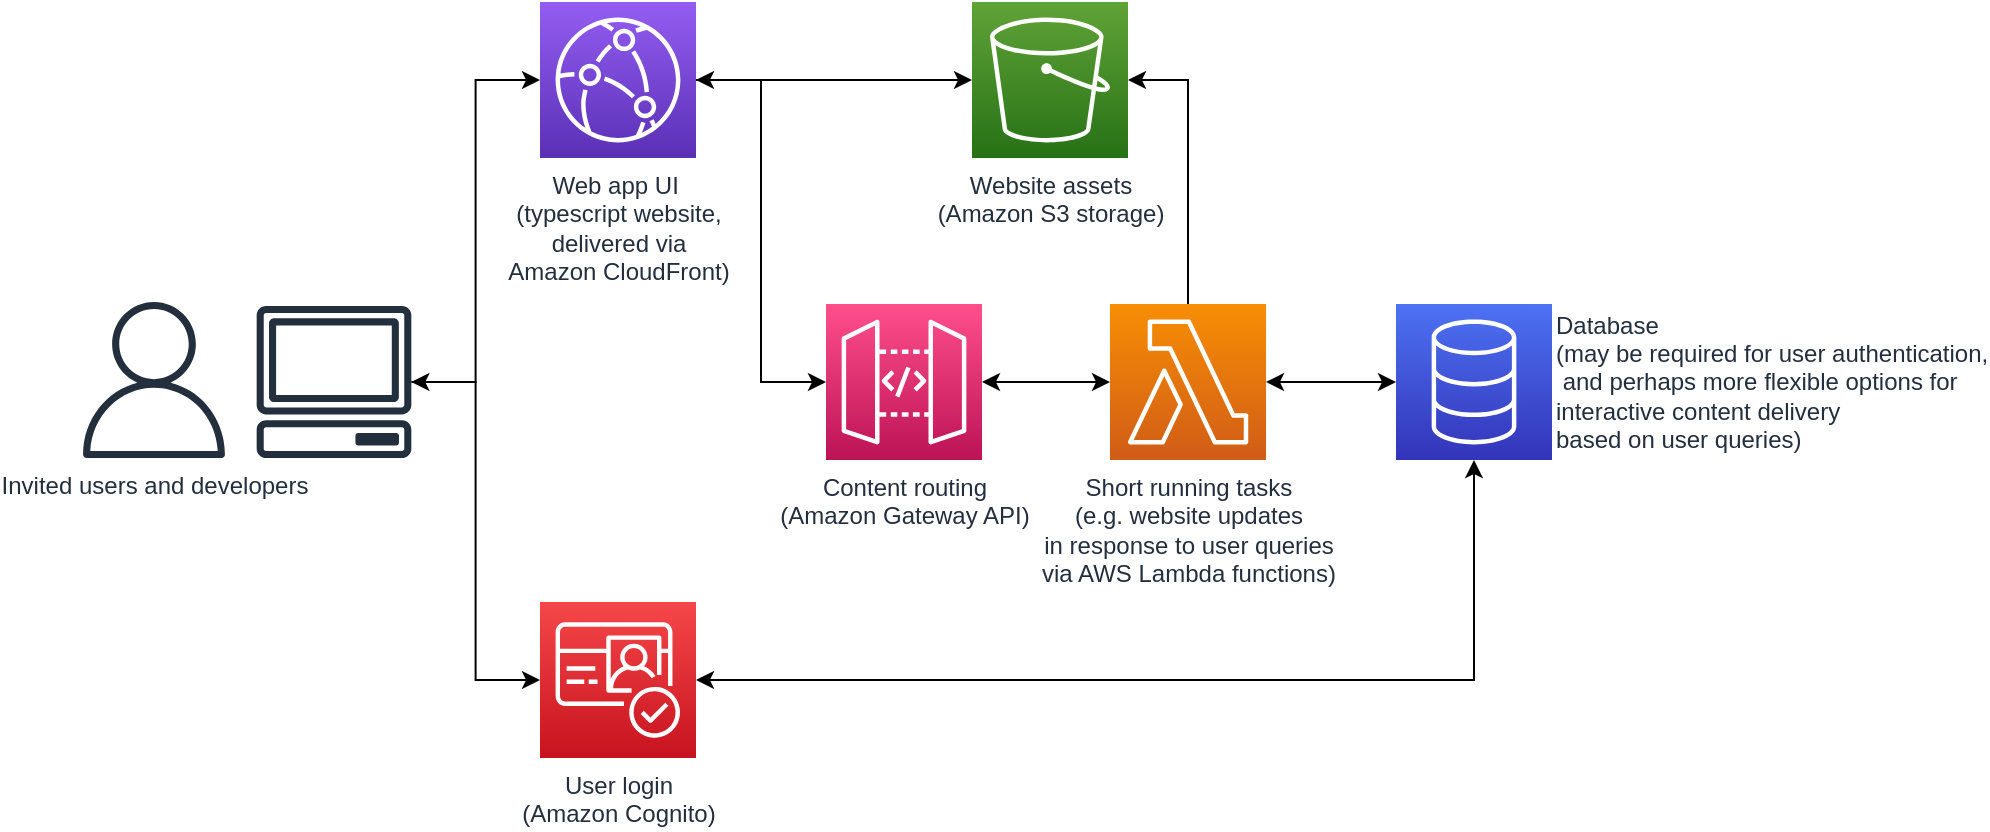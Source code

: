<mxfile version="20.8.16" type="device"><diagram name="Page-1" id="RGv9TI74jPi59Svr8u83"><mxGraphModel dx="1915" dy="1095" grid="1" gridSize="10" guides="1" tooltips="1" connect="1" arrows="1" fold="1" page="1" pageScale="1" pageWidth="827" pageHeight="1169" math="0" shadow="0"><root><mxCell id="0"/><mxCell id="1" parent="0"/><mxCell id="1CDelztY1TigTgvHSP-l-1" value="Website assets&lt;br&gt;(Amazon S3 storage)" style="sketch=0;points=[[0,0,0],[0.25,0,0],[0.5,0,0],[0.75,0,0],[1,0,0],[0,1,0],[0.25,1,0],[0.5,1,0],[0.75,1,0],[1,1,0],[0,0.25,0],[0,0.5,0],[0,0.75,0],[1,0.25,0],[1,0.5,0],[1,0.75,0]];outlineConnect=0;fontColor=#232F3E;gradientColor=#60A337;gradientDirection=north;fillColor=#277116;strokeColor=#ffffff;dashed=0;verticalLabelPosition=bottom;verticalAlign=top;align=center;html=1;fontSize=12;fontStyle=0;aspect=fixed;shape=mxgraph.aws4.resourceIcon;resIcon=mxgraph.aws4.s3;" vertex="1" parent="1"><mxGeometry x="448" y="220" width="78" height="78" as="geometry"/></mxCell><mxCell id="1CDelztY1TigTgvHSP-l-2" value="Invited users and developers" style="sketch=0;outlineConnect=0;fontColor=#232F3E;gradientColor=none;fillColor=#232F3D;strokeColor=none;dashed=0;verticalLabelPosition=bottom;verticalAlign=top;align=center;html=1;fontSize=12;fontStyle=0;aspect=fixed;pointerEvents=1;shape=mxgraph.aws4.user;" vertex="1" parent="1"><mxGeometry y="370" width="78" height="78" as="geometry"/></mxCell><mxCell id="1CDelztY1TigTgvHSP-l-13" style="edgeStyle=orthogonalEdgeStyle;rounded=0;orthogonalLoop=1;jettySize=auto;html=1;entryX=0;entryY=0.5;entryDx=0;entryDy=0;entryPerimeter=0;" edge="1" parent="1" source="1CDelztY1TigTgvHSP-l-3" target="1CDelztY1TigTgvHSP-l-8"><mxGeometry relative="1" as="geometry"/></mxCell><mxCell id="1CDelztY1TigTgvHSP-l-14" style="edgeStyle=orthogonalEdgeStyle;rounded=0;orthogonalLoop=1;jettySize=auto;html=1;entryX=0;entryY=0.5;entryDx=0;entryDy=0;entryPerimeter=0;startArrow=classic;startFill=1;" edge="1" parent="1" source="1CDelztY1TigTgvHSP-l-3" target="1CDelztY1TigTgvHSP-l-9"><mxGeometry relative="1" as="geometry"/></mxCell><mxCell id="1CDelztY1TigTgvHSP-l-3" value="" style="sketch=0;outlineConnect=0;fontColor=#232F3E;gradientColor=none;fillColor=#232F3D;strokeColor=none;dashed=0;verticalLabelPosition=bottom;verticalAlign=top;align=center;html=1;fontSize=12;fontStyle=0;aspect=fixed;pointerEvents=1;shape=mxgraph.aws4.client;" vertex="1" parent="1"><mxGeometry x="90" y="372" width="78" height="76" as="geometry"/></mxCell><mxCell id="1CDelztY1TigTgvHSP-l-7" value="Database&lt;br&gt;(may be required for user authentication,&lt;br&gt;&amp;nbsp;and perhaps more flexible options for &lt;br&gt;interactive content delivery&lt;br&gt;based on user queries)" style="sketch=0;points=[[0,0,0],[0.25,0,0],[0.5,0,0],[0.75,0,0],[1,0,0],[0,1,0],[0.25,1,0],[0.5,1,0],[0.75,1,0],[1,1,0],[0,0.25,0],[0,0.5,0],[0,0.75,0],[1,0.25,0],[1,0.5,0],[1,0.75,0]];outlineConnect=0;fontColor=#232F3E;gradientColor=#4D72F3;gradientDirection=north;fillColor=#3334B9;strokeColor=#ffffff;dashed=0;verticalLabelPosition=middle;verticalAlign=middle;align=left;html=1;fontSize=12;fontStyle=0;aspect=fixed;shape=mxgraph.aws4.resourceIcon;resIcon=mxgraph.aws4.database;labelPosition=right;" vertex="1" parent="1"><mxGeometry x="660" y="371" width="78" height="78" as="geometry"/></mxCell><mxCell id="1CDelztY1TigTgvHSP-l-22" style="edgeStyle=orthogonalEdgeStyle;rounded=0;orthogonalLoop=1;jettySize=auto;html=1;startArrow=classic;startFill=1;" edge="1" parent="1" source="1CDelztY1TigTgvHSP-l-8" target="1CDelztY1TigTgvHSP-l-7"><mxGeometry relative="1" as="geometry"/></mxCell><mxCell id="1CDelztY1TigTgvHSP-l-8" value="User login&lt;br&gt;(Amazon Cognito)" style="sketch=0;points=[[0,0,0],[0.25,0,0],[0.5,0,0],[0.75,0,0],[1,0,0],[0,1,0],[0.25,1,0],[0.5,1,0],[0.75,1,0],[1,1,0],[0,0.25,0],[0,0.5,0],[0,0.75,0],[1,0.25,0],[1,0.5,0],[1,0.75,0]];outlineConnect=0;fontColor=#232F3E;gradientColor=#F54749;gradientDirection=north;fillColor=#C7131F;strokeColor=#ffffff;dashed=0;verticalLabelPosition=bottom;verticalAlign=top;align=center;html=1;fontSize=12;fontStyle=0;aspect=fixed;shape=mxgraph.aws4.resourceIcon;resIcon=mxgraph.aws4.cognito;" vertex="1" parent="1"><mxGeometry x="232" y="520" width="78" height="78" as="geometry"/></mxCell><mxCell id="1CDelztY1TigTgvHSP-l-15" style="edgeStyle=orthogonalEdgeStyle;rounded=0;orthogonalLoop=1;jettySize=auto;html=1;entryX=0;entryY=0.5;entryDx=0;entryDy=0;entryPerimeter=0;" edge="1" parent="1" source="1CDelztY1TigTgvHSP-l-9" target="1CDelztY1TigTgvHSP-l-10"><mxGeometry relative="1" as="geometry"/></mxCell><mxCell id="1CDelztY1TigTgvHSP-l-16" style="edgeStyle=orthogonalEdgeStyle;rounded=0;orthogonalLoop=1;jettySize=auto;html=1;startArrow=classic;startFill=1;" edge="1" parent="1" source="1CDelztY1TigTgvHSP-l-9" target="1CDelztY1TigTgvHSP-l-1"><mxGeometry relative="1" as="geometry"/></mxCell><mxCell id="1CDelztY1TigTgvHSP-l-9" value="Web app UI&amp;nbsp;&lt;br&gt;(typescript website, &lt;br&gt;delivered via &lt;br&gt;Amazon CloudFront)" style="sketch=0;points=[[0,0,0],[0.25,0,0],[0.5,0,0],[0.75,0,0],[1,0,0],[0,1,0],[0.25,1,0],[0.5,1,0],[0.75,1,0],[1,1,0],[0,0.25,0],[0,0.5,0],[0,0.75,0],[1,0.25,0],[1,0.5,0],[1,0.75,0]];outlineConnect=0;fontColor=#232F3E;gradientColor=#945DF2;gradientDirection=north;fillColor=#5A30B5;strokeColor=#ffffff;dashed=0;verticalLabelPosition=bottom;verticalAlign=top;align=center;html=1;fontSize=12;fontStyle=0;aspect=fixed;shape=mxgraph.aws4.resourceIcon;resIcon=mxgraph.aws4.cloudfront;" vertex="1" parent="1"><mxGeometry x="232" y="220" width="78" height="78" as="geometry"/></mxCell><mxCell id="1CDelztY1TigTgvHSP-l-17" value="" style="edgeStyle=orthogonalEdgeStyle;rounded=0;orthogonalLoop=1;jettySize=auto;html=1;startArrow=classic;startFill=1;" edge="1" parent="1" source="1CDelztY1TigTgvHSP-l-10" target="1CDelztY1TigTgvHSP-l-11"><mxGeometry relative="1" as="geometry"/></mxCell><mxCell id="1CDelztY1TigTgvHSP-l-10" value="Content routing&lt;br&gt;(Amazon Gateway API)" style="sketch=0;points=[[0,0,0],[0.25,0,0],[0.5,0,0],[0.75,0,0],[1,0,0],[0,1,0],[0.25,1,0],[0.5,1,0],[0.75,1,0],[1,1,0],[0,0.25,0],[0,0.5,0],[0,0.75,0],[1,0.25,0],[1,0.5,0],[1,0.75,0]];outlineConnect=0;fontColor=#232F3E;gradientColor=#FF4F8B;gradientDirection=north;fillColor=#BC1356;strokeColor=#ffffff;dashed=0;verticalLabelPosition=bottom;verticalAlign=top;align=center;html=1;fontSize=12;fontStyle=0;aspect=fixed;shape=mxgraph.aws4.resourceIcon;resIcon=mxgraph.aws4.api_gateway;" vertex="1" parent="1"><mxGeometry x="375" y="371" width="78" height="78" as="geometry"/></mxCell><mxCell id="1CDelztY1TigTgvHSP-l-18" value="" style="edgeStyle=orthogonalEdgeStyle;rounded=0;orthogonalLoop=1;jettySize=auto;html=1;startArrow=classic;startFill=1;" edge="1" parent="1" source="1CDelztY1TigTgvHSP-l-11" target="1CDelztY1TigTgvHSP-l-7"><mxGeometry relative="1" as="geometry"/></mxCell><mxCell id="1CDelztY1TigTgvHSP-l-20" value="" style="edgeStyle=orthogonalEdgeStyle;rounded=0;orthogonalLoop=1;jettySize=auto;html=1;" edge="1" parent="1" source="1CDelztY1TigTgvHSP-l-11" target="1CDelztY1TigTgvHSP-l-1"><mxGeometry relative="1" as="geometry"><Array as="points"><mxPoint x="556" y="259"/></Array></mxGeometry></mxCell><mxCell id="1CDelztY1TigTgvHSP-l-11" value="Short running tasks &lt;br&gt;(e.g. website updates &lt;br&gt;in response to user queries&lt;br&gt;via AWS Lambda functions)" style="sketch=0;points=[[0,0,0],[0.25,0,0],[0.5,0,0],[0.75,0,0],[1,0,0],[0,1,0],[0.25,1,0],[0.5,1,0],[0.75,1,0],[1,1,0],[0,0.25,0],[0,0.5,0],[0,0.75,0],[1,0.25,0],[1,0.5,0],[1,0.75,0]];outlineConnect=0;fontColor=#232F3E;gradientColor=#F78E04;gradientDirection=north;fillColor=#D05C17;strokeColor=#ffffff;dashed=0;verticalLabelPosition=bottom;verticalAlign=top;align=center;html=1;fontSize=12;fontStyle=0;aspect=fixed;shape=mxgraph.aws4.resourceIcon;resIcon=mxgraph.aws4.lambda;" vertex="1" parent="1"><mxGeometry x="517" y="371" width="78" height="78" as="geometry"/></mxCell></root></mxGraphModel></diagram></mxfile>